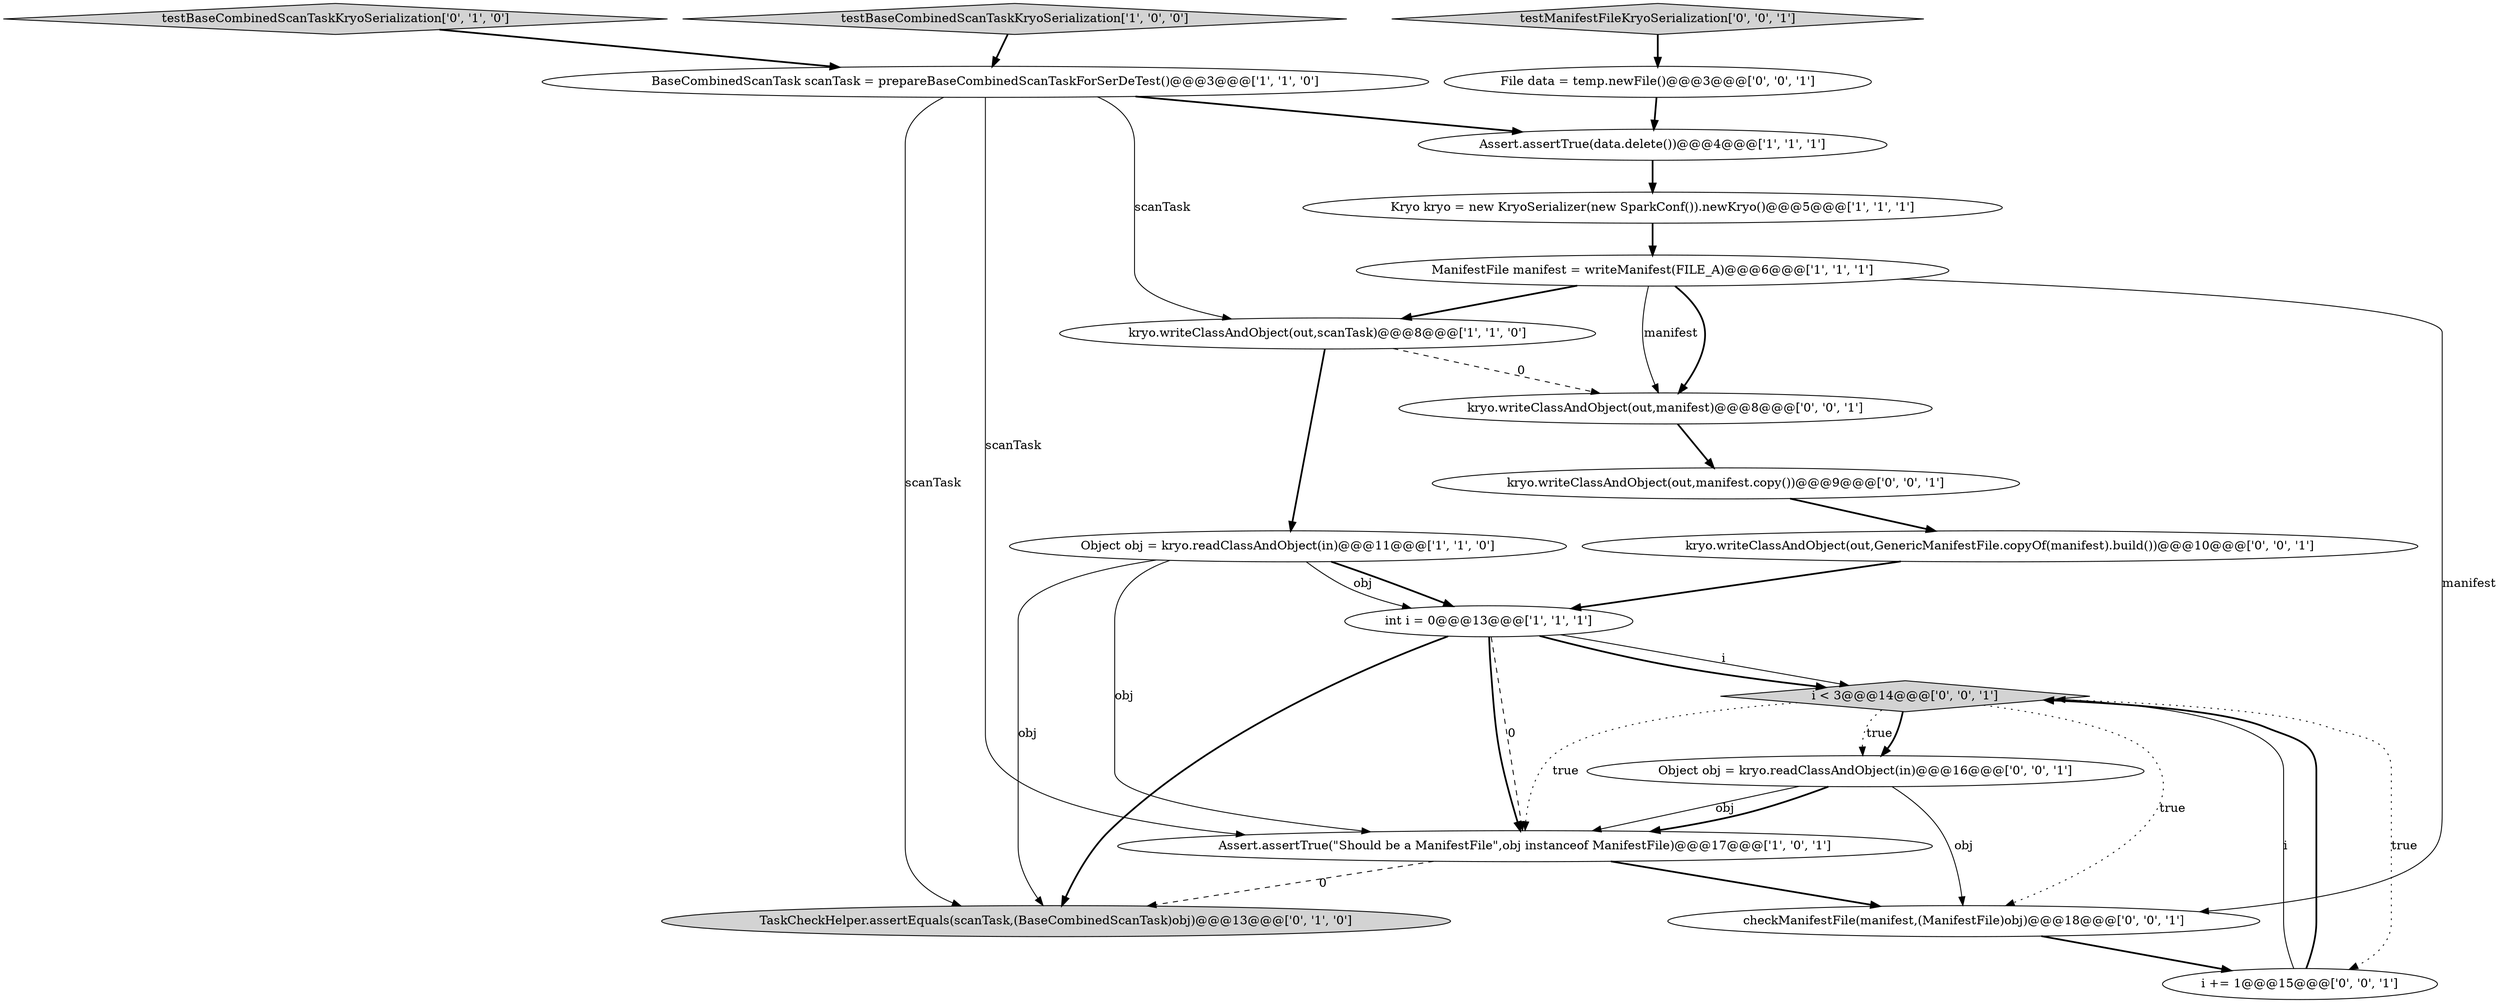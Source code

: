 digraph {
13 [style = filled, label = "kryo.writeClassAndObject(out,manifest.copy())@@@9@@@['0', '0', '1']", fillcolor = white, shape = ellipse image = "AAA0AAABBB3BBB"];
17 [style = filled, label = "kryo.writeClassAndObject(out,manifest)@@@8@@@['0', '0', '1']", fillcolor = white, shape = ellipse image = "AAA0AAABBB3BBB"];
14 [style = filled, label = "checkManifestFile(manifest,(ManifestFile)obj)@@@18@@@['0', '0', '1']", fillcolor = white, shape = ellipse image = "AAA0AAABBB3BBB"];
0 [style = filled, label = "Object obj = kryo.readClassAndObject(in)@@@11@@@['1', '1', '0']", fillcolor = white, shape = ellipse image = "AAA0AAABBB1BBB"];
1 [style = filled, label = "int i = 0@@@13@@@['1', '1', '1']", fillcolor = white, shape = ellipse image = "AAA0AAABBB1BBB"];
16 [style = filled, label = "kryo.writeClassAndObject(out,GenericManifestFile.copyOf(manifest).build())@@@10@@@['0', '0', '1']", fillcolor = white, shape = ellipse image = "AAA0AAABBB3BBB"];
8 [style = filled, label = "ManifestFile manifest = writeManifest(FILE_A)@@@6@@@['1', '1', '1']", fillcolor = white, shape = ellipse image = "AAA0AAABBB1BBB"];
5 [style = filled, label = "testBaseCombinedScanTaskKryoSerialization['1', '0', '0']", fillcolor = lightgray, shape = diamond image = "AAA0AAABBB1BBB"];
12 [style = filled, label = "testManifestFileKryoSerialization['0', '0', '1']", fillcolor = lightgray, shape = diamond image = "AAA0AAABBB3BBB"];
15 [style = filled, label = "i < 3@@@14@@@['0', '0', '1']", fillcolor = lightgray, shape = diamond image = "AAA0AAABBB3BBB"];
7 [style = filled, label = "Assert.assertTrue(data.delete())@@@4@@@['1', '1', '1']", fillcolor = white, shape = ellipse image = "AAA0AAABBB1BBB"];
3 [style = filled, label = "BaseCombinedScanTask scanTask = prepareBaseCombinedScanTaskForSerDeTest()@@@3@@@['1', '1', '0']", fillcolor = white, shape = ellipse image = "AAA0AAABBB1BBB"];
18 [style = filled, label = "File data = temp.newFile()@@@3@@@['0', '0', '1']", fillcolor = white, shape = ellipse image = "AAA0AAABBB3BBB"];
9 [style = filled, label = "TaskCheckHelper.assertEquals(scanTask,(BaseCombinedScanTask)obj)@@@13@@@['0', '1', '0']", fillcolor = lightgray, shape = ellipse image = "AAA1AAABBB2BBB"];
10 [style = filled, label = "testBaseCombinedScanTaskKryoSerialization['0', '1', '0']", fillcolor = lightgray, shape = diamond image = "AAA0AAABBB2BBB"];
4 [style = filled, label = "kryo.writeClassAndObject(out,scanTask)@@@8@@@['1', '1', '0']", fillcolor = white, shape = ellipse image = "AAA0AAABBB1BBB"];
6 [style = filled, label = "Kryo kryo = new KryoSerializer(new SparkConf()).newKryo()@@@5@@@['1', '1', '1']", fillcolor = white, shape = ellipse image = "AAA0AAABBB1BBB"];
19 [style = filled, label = "Object obj = kryo.readClassAndObject(in)@@@16@@@['0', '0', '1']", fillcolor = white, shape = ellipse image = "AAA0AAABBB3BBB"];
11 [style = filled, label = "i += 1@@@15@@@['0', '0', '1']", fillcolor = white, shape = ellipse image = "AAA0AAABBB3BBB"];
2 [style = filled, label = "Assert.assertTrue(\"Should be a ManifestFile\",obj instanceof ManifestFile)@@@17@@@['1', '0', '1']", fillcolor = white, shape = ellipse image = "AAA0AAABBB1BBB"];
8->14 [style = solid, label="manifest"];
15->19 [style = dotted, label="true"];
1->9 [style = bold, label=""];
3->4 [style = solid, label="scanTask"];
19->14 [style = solid, label="obj"];
8->4 [style = bold, label=""];
11->15 [style = solid, label="i"];
7->6 [style = bold, label=""];
2->9 [style = dashed, label="0"];
15->19 [style = bold, label=""];
15->11 [style = dotted, label="true"];
4->17 [style = dashed, label="0"];
11->15 [style = bold, label=""];
8->17 [style = bold, label=""];
14->11 [style = bold, label=""];
3->7 [style = bold, label=""];
6->8 [style = bold, label=""];
0->9 [style = solid, label="obj"];
0->1 [style = bold, label=""];
10->3 [style = bold, label=""];
3->9 [style = solid, label="scanTask"];
1->15 [style = solid, label="i"];
0->1 [style = solid, label="obj"];
19->2 [style = solid, label="obj"];
16->1 [style = bold, label=""];
13->16 [style = bold, label=""];
15->2 [style = dotted, label="true"];
17->13 [style = bold, label=""];
3->2 [style = solid, label="scanTask"];
1->2 [style = dashed, label="0"];
0->2 [style = solid, label="obj"];
12->18 [style = bold, label=""];
1->15 [style = bold, label=""];
2->14 [style = bold, label=""];
5->3 [style = bold, label=""];
19->2 [style = bold, label=""];
8->17 [style = solid, label="manifest"];
15->14 [style = dotted, label="true"];
1->2 [style = bold, label=""];
4->0 [style = bold, label=""];
18->7 [style = bold, label=""];
}
